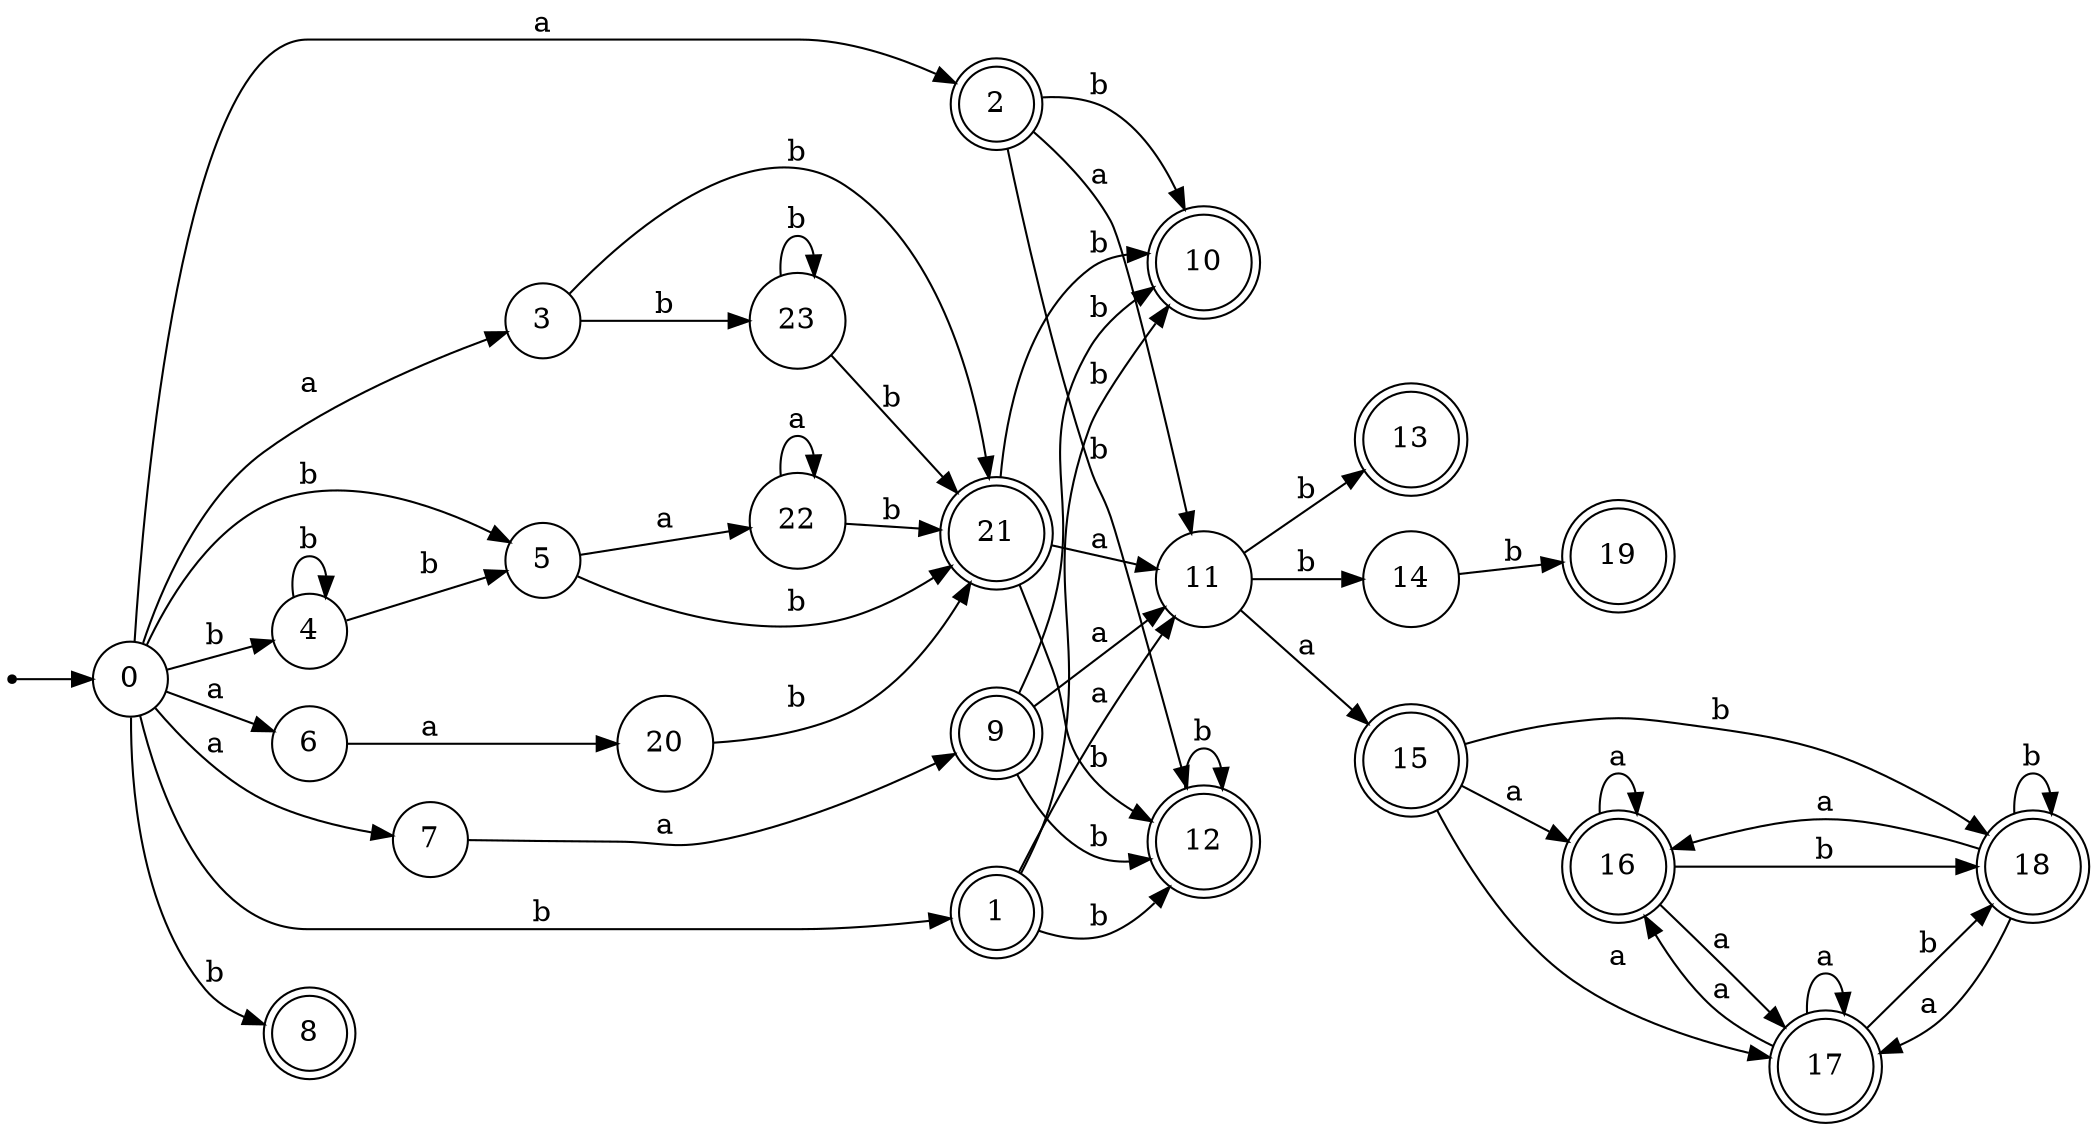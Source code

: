 digraph finite_state_machine {
rankdir=LR;
size="20,20";
node [shape = point]; "dummy0"
node [shape = circle]; "0";
"dummy0" -> "0";
node [shape = doublecircle]; "1";node [shape = doublecircle]; "2";node [shape = circle]; "3";
node [shape = circle]; "4";
node [shape = circle]; "5";
node [shape = circle]; "6";
node [shape = circle]; "7";
node [shape = doublecircle]; "8";node [shape = doublecircle]; "9";node [shape = doublecircle]; "10";node [shape = circle]; "11";
node [shape = doublecircle]; "12";node [shape = doublecircle]; "13";node [shape = circle]; "14";
node [shape = doublecircle]; "15";node [shape = doublecircle]; "16";node [shape = doublecircle]; "17";node [shape = doublecircle]; "18";node [shape = doublecircle]; "19";node [shape = circle]; "20";
node [shape = doublecircle]; "21";node [shape = circle]; "22";
node [shape = circle]; "23";
"0" -> "8" [label = "b"];
 "0" -> "1" [label = "b"];
 "0" -> "4" [label = "b"];
 "0" -> "5" [label = "b"];
 "0" -> "2" [label = "a"];
 "0" -> "3" [label = "a"];
 "0" -> "6" [label = "a"];
 "0" -> "7" [label = "a"];
 "7" -> "9" [label = "a"];
 "9" -> "10" [label = "b"];
 "9" -> "12" [label = "b"];
 "9" -> "11" [label = "a"];
 "12" -> "12" [label = "b"];
 "11" -> "13" [label = "b"];
 "11" -> "14" [label = "b"];
 "11" -> "15" [label = "a"];
 "15" -> "16" [label = "a"];
 "15" -> "17" [label = "a"];
 "15" -> "18" [label = "b"];
 "18" -> "18" [label = "b"];
 "18" -> "16" [label = "a"];
 "18" -> "17" [label = "a"];
 "17" -> "16" [label = "a"];
 "17" -> "17" [label = "a"];
 "17" -> "18" [label = "b"];
 "16" -> "16" [label = "a"];
 "16" -> "17" [label = "a"];
 "16" -> "18" [label = "b"];
 "14" -> "19" [label = "b"];
 "6" -> "20" [label = "a"];
 "20" -> "21" [label = "b"];
 "21" -> "10" [label = "b"];
 "21" -> "12" [label = "b"];
 "21" -> "11" [label = "a"];
 "5" -> "22" [label = "a"];
 "5" -> "21" [label = "b"];
 "22" -> "22" [label = "a"];
 "22" -> "21" [label = "b"];
 "4" -> "4" [label = "b"];
 "4" -> "5" [label = "b"];
 "3" -> "21" [label = "b"];
 "3" -> "23" [label = "b"];
 "23" -> "21" [label = "b"];
 "23" -> "23" [label = "b"];
 "2" -> "10" [label = "b"];
 "2" -> "12" [label = "b"];
 "2" -> "11" [label = "a"];
 "1" -> "10" [label = "b"];
 "1" -> "12" [label = "b"];
 "1" -> "11" [label = "a"];
 }
